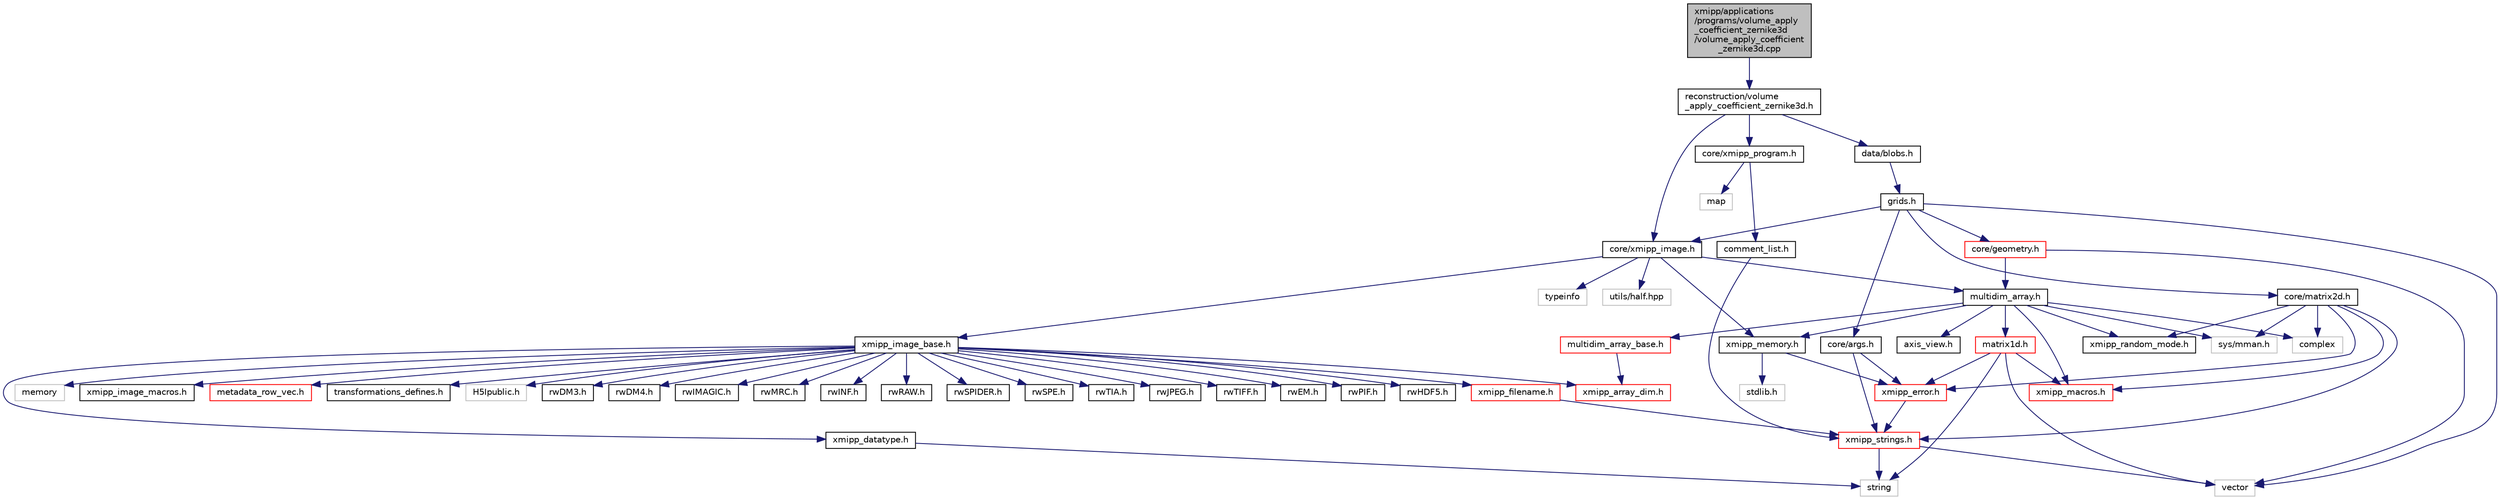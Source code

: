 digraph "xmipp/applications/programs/volume_apply_coefficient_zernike3d/volume_apply_coefficient_zernike3d.cpp"
{
  edge [fontname="Helvetica",fontsize="10",labelfontname="Helvetica",labelfontsize="10"];
  node [fontname="Helvetica",fontsize="10",shape=record];
  Node0 [label="xmipp/applications\l/programs/volume_apply\l_coefficient_zernike3d\l/volume_apply_coefficient\l_zernike3d.cpp",height=0.2,width=0.4,color="black", fillcolor="grey75", style="filled", fontcolor="black"];
  Node0 -> Node1 [color="midnightblue",fontsize="10",style="solid",fontname="Helvetica"];
  Node1 [label="reconstruction/volume\l_apply_coefficient_zernike3d.h",height=0.2,width=0.4,color="black", fillcolor="white", style="filled",URL="$volume__apply__coefficient__zernike3d_8h.html"];
  Node1 -> Node2 [color="midnightblue",fontsize="10",style="solid",fontname="Helvetica"];
  Node2 [label="core/xmipp_program.h",height=0.2,width=0.4,color="black", fillcolor="white", style="filled",URL="$xmipp__program_8h.html"];
  Node2 -> Node3 [color="midnightblue",fontsize="10",style="solid",fontname="Helvetica"];
  Node3 [label="map",height=0.2,width=0.4,color="grey75", fillcolor="white", style="filled"];
  Node2 -> Node4 [color="midnightblue",fontsize="10",style="solid",fontname="Helvetica"];
  Node4 [label="comment_list.h",height=0.2,width=0.4,color="black", fillcolor="white", style="filled",URL="$comment__list_8h.html"];
  Node4 -> Node5 [color="midnightblue",fontsize="10",style="solid",fontname="Helvetica"];
  Node5 [label="xmipp_strings.h",height=0.2,width=0.4,color="red", fillcolor="white", style="filled",URL="$xmipp__strings_8h.html"];
  Node5 -> Node6 [color="midnightblue",fontsize="10",style="solid",fontname="Helvetica"];
  Node6 [label="vector",height=0.2,width=0.4,color="grey75", fillcolor="white", style="filled"];
  Node5 -> Node7 [color="midnightblue",fontsize="10",style="solid",fontname="Helvetica"];
  Node7 [label="string",height=0.2,width=0.4,color="grey75", fillcolor="white", style="filled"];
  Node1 -> Node9 [color="midnightblue",fontsize="10",style="solid",fontname="Helvetica"];
  Node9 [label="core/xmipp_image.h",height=0.2,width=0.4,color="black", fillcolor="white", style="filled",URL="$xmipp__image_8h.html"];
  Node9 -> Node10 [color="midnightblue",fontsize="10",style="solid",fontname="Helvetica"];
  Node10 [label="typeinfo",height=0.2,width=0.4,color="grey75", fillcolor="white", style="filled"];
  Node9 -> Node11 [color="midnightblue",fontsize="10",style="solid",fontname="Helvetica"];
  Node11 [label="multidim_array.h",height=0.2,width=0.4,color="black", fillcolor="white", style="filled",URL="$multidim__array_8h.html"];
  Node11 -> Node12 [color="midnightblue",fontsize="10",style="solid",fontname="Helvetica"];
  Node12 [label="xmipp_macros.h",height=0.2,width=0.4,color="red", fillcolor="white", style="filled",URL="$xmipp__macros_8h.html"];
  Node11 -> Node15 [color="midnightblue",fontsize="10",style="solid",fontname="Helvetica"];
  Node15 [label="sys/mman.h",height=0.2,width=0.4,color="grey75", fillcolor="white", style="filled"];
  Node11 -> Node16 [color="midnightblue",fontsize="10",style="solid",fontname="Helvetica"];
  Node16 [label="complex",height=0.2,width=0.4,color="grey75", fillcolor="white", style="filled"];
  Node11 -> Node17 [color="midnightblue",fontsize="10",style="solid",fontname="Helvetica"];
  Node17 [label="matrix1d.h",height=0.2,width=0.4,color="red", fillcolor="white", style="filled",URL="$matrix1d_8h.html"];
  Node17 -> Node7 [color="midnightblue",fontsize="10",style="solid",fontname="Helvetica"];
  Node17 -> Node6 [color="midnightblue",fontsize="10",style="solid",fontname="Helvetica"];
  Node17 -> Node19 [color="midnightblue",fontsize="10",style="solid",fontname="Helvetica"];
  Node19 [label="xmipp_error.h",height=0.2,width=0.4,color="red", fillcolor="white", style="filled",URL="$xmipp__error_8h.html"];
  Node19 -> Node5 [color="midnightblue",fontsize="10",style="solid",fontname="Helvetica"];
  Node17 -> Node12 [color="midnightblue",fontsize="10",style="solid",fontname="Helvetica"];
  Node11 -> Node21 [color="midnightblue",fontsize="10",style="solid",fontname="Helvetica"];
  Node21 [label="xmipp_random_mode.h",height=0.2,width=0.4,color="black", fillcolor="white", style="filled",URL="$xmipp__random__mode_8h.html"];
  Node11 -> Node22 [color="midnightblue",fontsize="10",style="solid",fontname="Helvetica"];
  Node22 [label="multidim_array_base.h",height=0.2,width=0.4,color="red", fillcolor="white", style="filled",URL="$multidim__array__base_8h.html"];
  Node22 -> Node24 [color="midnightblue",fontsize="10",style="solid",fontname="Helvetica"];
  Node24 [label="xmipp_array_dim.h",height=0.2,width=0.4,color="red", fillcolor="white", style="filled",URL="$xmipp__array__dim_8h.html"];
  Node11 -> Node26 [color="midnightblue",fontsize="10",style="solid",fontname="Helvetica"];
  Node26 [label="xmipp_memory.h",height=0.2,width=0.4,color="black", fillcolor="white", style="filled",URL="$xmipp__memory_8h.html"];
  Node26 -> Node27 [color="midnightblue",fontsize="10",style="solid",fontname="Helvetica"];
  Node27 [label="stdlib.h",height=0.2,width=0.4,color="grey75", fillcolor="white", style="filled"];
  Node26 -> Node19 [color="midnightblue",fontsize="10",style="solid",fontname="Helvetica"];
  Node11 -> Node28 [color="midnightblue",fontsize="10",style="solid",fontname="Helvetica"];
  Node28 [label="axis_view.h",height=0.2,width=0.4,color="black", fillcolor="white", style="filled",URL="$axis__view_8h.html"];
  Node9 -> Node29 [color="midnightblue",fontsize="10",style="solid",fontname="Helvetica"];
  Node29 [label="xmipp_image_base.h",height=0.2,width=0.4,color="black", fillcolor="white", style="filled",URL="$xmipp__image__base_8h.html"];
  Node29 -> Node30 [color="midnightblue",fontsize="10",style="solid",fontname="Helvetica"];
  Node30 [label="memory",height=0.2,width=0.4,color="grey75", fillcolor="white", style="filled"];
  Node29 -> Node31 [color="midnightblue",fontsize="10",style="solid",fontname="Helvetica"];
  Node31 [label="xmipp_image_macros.h",height=0.2,width=0.4,color="black", fillcolor="white", style="filled",URL="$xmipp__image__macros_8h.html"];
  Node29 -> Node32 [color="midnightblue",fontsize="10",style="solid",fontname="Helvetica"];
  Node32 [label="xmipp_datatype.h",height=0.2,width=0.4,color="black", fillcolor="white", style="filled",URL="$xmipp__datatype_8h.html"];
  Node32 -> Node7 [color="midnightblue",fontsize="10",style="solid",fontname="Helvetica"];
  Node29 -> Node33 [color="midnightblue",fontsize="10",style="solid",fontname="Helvetica"];
  Node33 [label="metadata_row_vec.h",height=0.2,width=0.4,color="red", fillcolor="white", style="filled",URL="$metadata__row__vec_8h.html"];
  Node29 -> Node24 [color="midnightblue",fontsize="10",style="solid",fontname="Helvetica"];
  Node29 -> Node39 [color="midnightblue",fontsize="10",style="solid",fontname="Helvetica"];
  Node39 [label="xmipp_filename.h",height=0.2,width=0.4,color="red", fillcolor="white", style="filled",URL="$xmipp__filename_8h.html"];
  Node39 -> Node5 [color="midnightblue",fontsize="10",style="solid",fontname="Helvetica"];
  Node29 -> Node42 [color="midnightblue",fontsize="10",style="solid",fontname="Helvetica"];
  Node42 [label="transformations_defines.h",height=0.2,width=0.4,color="black", fillcolor="white", style="filled",URL="$transformations__defines_8h.html"];
  Node29 -> Node43 [color="midnightblue",fontsize="10",style="solid",fontname="Helvetica"];
  Node43 [label="H5Ipublic.h",height=0.2,width=0.4,color="grey75", fillcolor="white", style="filled"];
  Node29 -> Node44 [color="midnightblue",fontsize="10",style="solid",fontname="Helvetica"];
  Node44 [label="rwDM3.h",height=0.2,width=0.4,color="black", fillcolor="white", style="filled",URL="$rwDM3_8h.html"];
  Node29 -> Node45 [color="midnightblue",fontsize="10",style="solid",fontname="Helvetica"];
  Node45 [label="rwDM4.h",height=0.2,width=0.4,color="black", fillcolor="white", style="filled",URL="$rwDM4_8h.html"];
  Node29 -> Node46 [color="midnightblue",fontsize="10",style="solid",fontname="Helvetica"];
  Node46 [label="rwIMAGIC.h",height=0.2,width=0.4,color="black", fillcolor="white", style="filled",URL="$rwIMAGIC_8h.html"];
  Node29 -> Node47 [color="midnightblue",fontsize="10",style="solid",fontname="Helvetica"];
  Node47 [label="rwMRC.h",height=0.2,width=0.4,color="black", fillcolor="white", style="filled",URL="$rwMRC_8h.html"];
  Node29 -> Node48 [color="midnightblue",fontsize="10",style="solid",fontname="Helvetica"];
  Node48 [label="rwINF.h",height=0.2,width=0.4,color="black", fillcolor="white", style="filled",URL="$rwINF_8h.html"];
  Node29 -> Node49 [color="midnightblue",fontsize="10",style="solid",fontname="Helvetica"];
  Node49 [label="rwRAW.h",height=0.2,width=0.4,color="black", fillcolor="white", style="filled",URL="$rwRAW_8h.html"];
  Node29 -> Node50 [color="midnightblue",fontsize="10",style="solid",fontname="Helvetica"];
  Node50 [label="rwSPIDER.h",height=0.2,width=0.4,color="black", fillcolor="white", style="filled",URL="$rwSPIDER_8h.html"];
  Node29 -> Node51 [color="midnightblue",fontsize="10",style="solid",fontname="Helvetica"];
  Node51 [label="rwSPE.h",height=0.2,width=0.4,color="black", fillcolor="white", style="filled",URL="$rwSPE_8h.html"];
  Node29 -> Node52 [color="midnightblue",fontsize="10",style="solid",fontname="Helvetica"];
  Node52 [label="rwTIA.h",height=0.2,width=0.4,color="black", fillcolor="white", style="filled",URL="$rwTIA_8h.html"];
  Node29 -> Node53 [color="midnightblue",fontsize="10",style="solid",fontname="Helvetica"];
  Node53 [label="rwJPEG.h",height=0.2,width=0.4,color="black", fillcolor="white", style="filled",URL="$rwJPEG_8h.html"];
  Node29 -> Node54 [color="midnightblue",fontsize="10",style="solid",fontname="Helvetica"];
  Node54 [label="rwTIFF.h",height=0.2,width=0.4,color="black", fillcolor="white", style="filled",URL="$rwTIFF_8h.html"];
  Node29 -> Node55 [color="midnightblue",fontsize="10",style="solid",fontname="Helvetica"];
  Node55 [label="rwEM.h",height=0.2,width=0.4,color="black", fillcolor="white", style="filled",URL="$rwEM_8h.html"];
  Node29 -> Node56 [color="midnightblue",fontsize="10",style="solid",fontname="Helvetica"];
  Node56 [label="rwPIF.h",height=0.2,width=0.4,color="black", fillcolor="white", style="filled",URL="$rwPIF_8h.html"];
  Node29 -> Node57 [color="midnightblue",fontsize="10",style="solid",fontname="Helvetica"];
  Node57 [label="rwHDF5.h",height=0.2,width=0.4,color="black", fillcolor="white", style="filled",URL="$rwHDF5_8h.html"];
  Node9 -> Node26 [color="midnightblue",fontsize="10",style="solid",fontname="Helvetica"];
  Node9 -> Node58 [color="midnightblue",fontsize="10",style="solid",fontname="Helvetica"];
  Node58 [label="utils/half.hpp",height=0.2,width=0.4,color="grey75", fillcolor="white", style="filled"];
  Node1 -> Node59 [color="midnightblue",fontsize="10",style="solid",fontname="Helvetica"];
  Node59 [label="data/blobs.h",height=0.2,width=0.4,color="black", fillcolor="white", style="filled",URL="$blobs_8h.html"];
  Node59 -> Node60 [color="midnightblue",fontsize="10",style="solid",fontname="Helvetica"];
  Node60 [label="grids.h",height=0.2,width=0.4,color="black", fillcolor="white", style="filled",URL="$grids_8h.html"];
  Node60 -> Node6 [color="midnightblue",fontsize="10",style="solid",fontname="Helvetica"];
  Node60 -> Node9 [color="midnightblue",fontsize="10",style="solid",fontname="Helvetica"];
  Node60 -> Node61 [color="midnightblue",fontsize="10",style="solid",fontname="Helvetica"];
  Node61 [label="core/geometry.h",height=0.2,width=0.4,color="red", fillcolor="white", style="filled",URL="$geometry_8h.html"];
  Node61 -> Node11 [color="midnightblue",fontsize="10",style="solid",fontname="Helvetica"];
  Node61 -> Node6 [color="midnightblue",fontsize="10",style="solid",fontname="Helvetica"];
  Node60 -> Node63 [color="midnightblue",fontsize="10",style="solid",fontname="Helvetica"];
  Node63 [label="core/args.h",height=0.2,width=0.4,color="black", fillcolor="white", style="filled",URL="$args_8h.html"];
  Node63 -> Node5 [color="midnightblue",fontsize="10",style="solid",fontname="Helvetica"];
  Node63 -> Node19 [color="midnightblue",fontsize="10",style="solid",fontname="Helvetica"];
  Node60 -> Node64 [color="midnightblue",fontsize="10",style="solid",fontname="Helvetica"];
  Node64 [label="core/matrix2d.h",height=0.2,width=0.4,color="black", fillcolor="white", style="filled",URL="$matrix2d_8h.html"];
  Node64 -> Node16 [color="midnightblue",fontsize="10",style="solid",fontname="Helvetica"];
  Node64 -> Node21 [color="midnightblue",fontsize="10",style="solid",fontname="Helvetica"];
  Node64 -> Node12 [color="midnightblue",fontsize="10",style="solid",fontname="Helvetica"];
  Node64 -> Node19 [color="midnightblue",fontsize="10",style="solid",fontname="Helvetica"];
  Node64 -> Node5 [color="midnightblue",fontsize="10",style="solid",fontname="Helvetica"];
  Node64 -> Node15 [color="midnightblue",fontsize="10",style="solid",fontname="Helvetica"];
}
